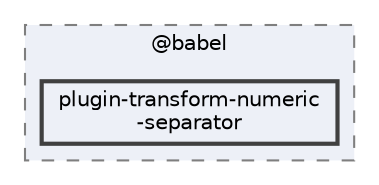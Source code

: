 digraph "pkiclassroomrescheduler/src/main/frontend/node_modules/@babel/plugin-transform-numeric-separator"
{
 // LATEX_PDF_SIZE
  bgcolor="transparent";
  edge [fontname=Helvetica,fontsize=10,labelfontname=Helvetica,labelfontsize=10];
  node [fontname=Helvetica,fontsize=10,shape=box,height=0.2,width=0.4];
  compound=true
  subgraph clusterdir_bc8070c8b402176472541bb6f0cba6df {
    graph [ bgcolor="#edf0f7", pencolor="grey50", label="@babel", fontname=Helvetica,fontsize=10 style="filled,dashed", URL="dir_bc8070c8b402176472541bb6f0cba6df.html",tooltip=""]
  dir_345a8d0d9815275c0c99d56733052ee3 [label="plugin-transform-numeric\l-separator", fillcolor="#edf0f7", color="grey25", style="filled,bold", URL="dir_345a8d0d9815275c0c99d56733052ee3.html",tooltip=""];
  }
}

